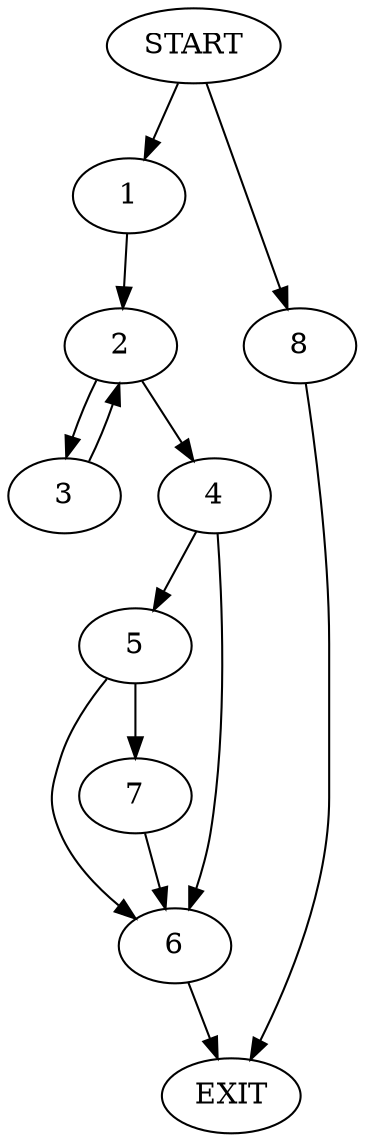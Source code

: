 digraph {
0 [label="START"]
9 [label="EXIT"]
0 -> 1
1 -> 2
2 -> 3
2 -> 4
3 -> 2
4 -> 5
4 -> 6
6 -> 9
5 -> 6
5 -> 7
7 -> 6
0 -> 8
8 -> 9
}
